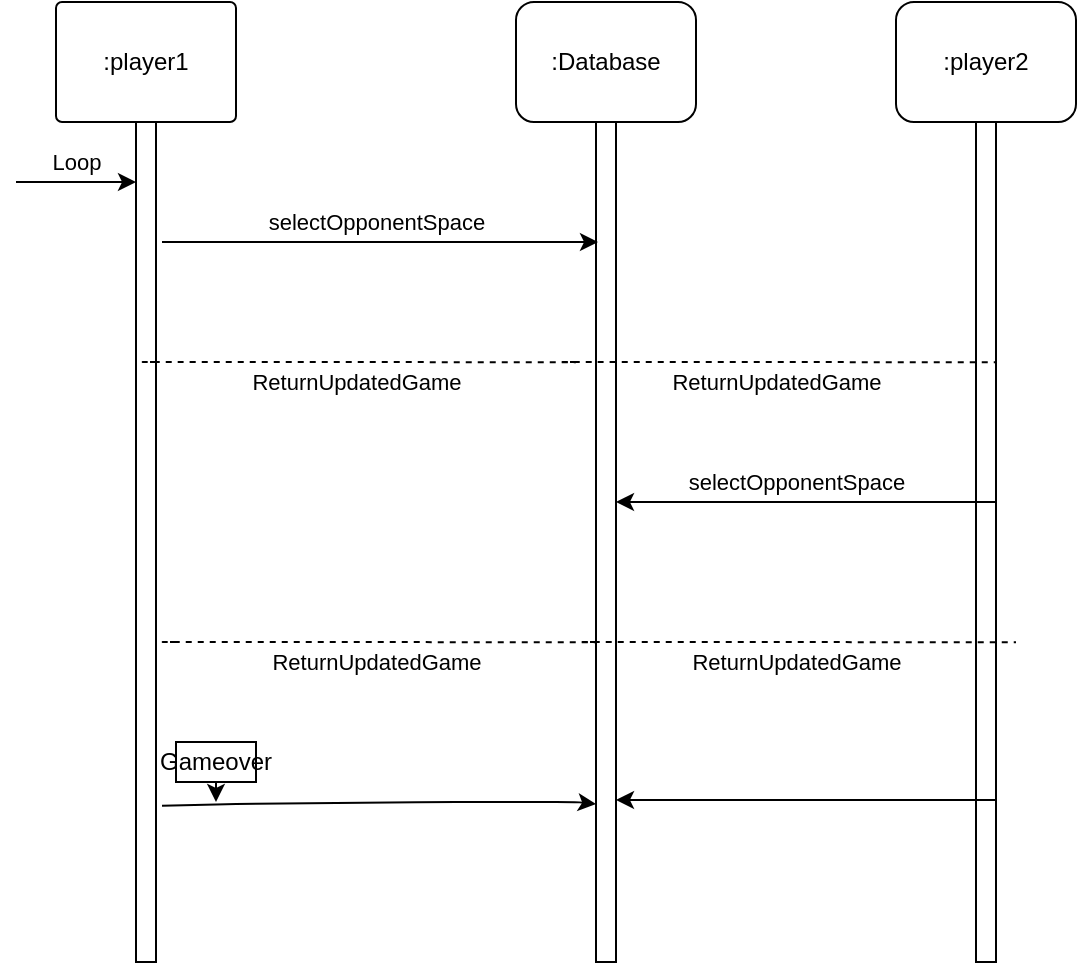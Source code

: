 <mxfile version="14.6.13" type="github">
  <diagram id="kgpKYQtTHZ0yAKxKKP6v" name="Page-1">
    <mxGraphModel dx="536" dy="445" grid="1" gridSize="10" guides="1" tooltips="1" connect="1" arrows="1" fold="1" page="1" pageScale="1" pageWidth="850" pageHeight="1100" math="0" shadow="0">
      <root>
        <mxCell id="0" />
        <mxCell id="1" parent="0" />
        <mxCell id="ORB_UoBOrYPjG_91o_8S-69" value=":player1" style="rounded=1;whiteSpace=wrap;html=1;arcSize=5;" vertex="1" parent="1">
          <mxGeometry x="40" width="90" height="60" as="geometry" />
        </mxCell>
        <mxCell id="ORB_UoBOrYPjG_91o_8S-70" value=":Database" style="rounded=1;whiteSpace=wrap;html=1;" vertex="1" parent="1">
          <mxGeometry x="270" width="90" height="60" as="geometry" />
        </mxCell>
        <mxCell id="ORB_UoBOrYPjG_91o_8S-71" value=":player2" style="rounded=1;whiteSpace=wrap;html=1;" vertex="1" parent="1">
          <mxGeometry x="460" width="90" height="60" as="geometry" />
        </mxCell>
        <mxCell id="ORB_UoBOrYPjG_91o_8S-72" value="" style="rounded=0;whiteSpace=wrap;html=1;" vertex="1" parent="1">
          <mxGeometry x="310" y="60" width="10" height="420" as="geometry" />
        </mxCell>
        <mxCell id="ORB_UoBOrYPjG_91o_8S-73" value="" style="rounded=0;whiteSpace=wrap;html=1;" vertex="1" parent="1">
          <mxGeometry x="80" y="60" width="10" height="420" as="geometry" />
        </mxCell>
        <mxCell id="ORB_UoBOrYPjG_91o_8S-74" value="" style="rounded=0;whiteSpace=wrap;html=1;" vertex="1" parent="1">
          <mxGeometry x="500" y="60" width="10" height="420" as="geometry" />
        </mxCell>
        <mxCell id="ORB_UoBOrYPjG_91o_8S-75" value="" style="endArrow=classic;html=1;" edge="1" parent="1">
          <mxGeometry width="50" height="50" relative="1" as="geometry">
            <mxPoint x="93" y="120" as="sourcePoint" />
            <mxPoint x="311" y="120" as="targetPoint" />
            <Array as="points">
              <mxPoint x="150" y="120" />
            </Array>
          </mxGeometry>
        </mxCell>
        <mxCell id="ORB_UoBOrYPjG_91o_8S-83" value="ReturnUpdatedGame" style="endArrow=none;dashed=1;html=1;entryX=0;entryY=0.765;entryDx=0;entryDy=0;entryPerimeter=0;" edge="1" parent="1">
          <mxGeometry x="0.043" y="-10" width="50" height="50" relative="1" as="geometry">
            <mxPoint x="90" y="180" as="sourcePoint" />
            <mxPoint x="300" y="180.1" as="targetPoint" />
            <Array as="points">
              <mxPoint x="80" y="180" />
              <mxPoint x="100" y="180" />
            </Array>
            <mxPoint as="offset" />
          </mxGeometry>
        </mxCell>
        <mxCell id="ORB_UoBOrYPjG_91o_8S-84" value="selectOpponentSpace" style="endArrow=classic;html=1;exitX=0;exitY=0.5;exitDx=0;exitDy=0;entryX=1;entryY=0.5;entryDx=0;entryDy=0;" edge="1" parent="1">
          <mxGeometry x="0.053" y="-10" width="50" height="50" relative="1" as="geometry">
            <mxPoint x="510" y="250" as="sourcePoint" />
            <mxPoint x="320" y="250" as="targetPoint" />
            <Array as="points">
              <mxPoint x="430" y="250" />
            </Array>
            <mxPoint as="offset" />
          </mxGeometry>
        </mxCell>
        <mxCell id="ORB_UoBOrYPjG_91o_8S-85" value="selectOpponentSpace" style="endArrow=classic;html=1;exitX=0;exitY=0.5;exitDx=0;exitDy=0;entryX=1;entryY=0.5;entryDx=0;entryDy=0;" edge="1" parent="1">
          <mxGeometry x="1" y="-313" width="50" height="50" relative="1" as="geometry">
            <mxPoint x="510" y="399" as="sourcePoint" />
            <mxPoint x="320" y="399" as="targetPoint" />
            <Array as="points" />
            <mxPoint x="-120" y="24" as="offset" />
          </mxGeometry>
        </mxCell>
        <mxCell id="ORB_UoBOrYPjG_91o_8S-86" value="ReturnUpdatedGame" style="endArrow=none;dashed=1;html=1;entryX=0;entryY=0.765;entryDx=0;entryDy=0;entryPerimeter=0;" edge="1" parent="1">
          <mxGeometry x="0.043" y="-10" width="50" height="50" relative="1" as="geometry">
            <mxPoint x="300" y="180" as="sourcePoint" />
            <mxPoint x="510" y="180.1" as="targetPoint" />
            <Array as="points">
              <mxPoint x="290" y="180" />
              <mxPoint x="310" y="180" />
            </Array>
            <mxPoint as="offset" />
          </mxGeometry>
        </mxCell>
        <mxCell id="ORB_UoBOrYPjG_91o_8S-87" value="ReturnUpdatedGame" style="endArrow=none;dashed=1;html=1;entryX=0;entryY=0.765;entryDx=0;entryDy=0;entryPerimeter=0;" edge="1" parent="1">
          <mxGeometry x="0.043" y="-10" width="50" height="50" relative="1" as="geometry">
            <mxPoint x="310" y="320" as="sourcePoint" />
            <mxPoint x="520" y="320.1" as="targetPoint" />
            <Array as="points">
              <mxPoint x="300" y="320" />
            </Array>
            <mxPoint as="offset" />
          </mxGeometry>
        </mxCell>
        <mxCell id="ORB_UoBOrYPjG_91o_8S-88" value="ReturnUpdatedGame" style="endArrow=none;dashed=1;html=1;entryX=0;entryY=0.765;entryDx=0;entryDy=0;entryPerimeter=0;" edge="1" parent="1">
          <mxGeometry x="0.043" y="-10" width="50" height="50" relative="1" as="geometry">
            <mxPoint x="100" y="320" as="sourcePoint" />
            <mxPoint x="310" y="320.1" as="targetPoint" />
            <Array as="points">
              <mxPoint x="90" y="320" />
            </Array>
            <mxPoint as="offset" />
          </mxGeometry>
        </mxCell>
        <mxCell id="ORB_UoBOrYPjG_91o_8S-89" value="Loop" style="endArrow=classic;html=1;" edge="1" parent="1">
          <mxGeometry y="10" width="50" height="50" relative="1" as="geometry">
            <mxPoint x="20" y="90" as="sourcePoint" />
            <mxPoint x="80" y="90" as="targetPoint" />
            <mxPoint as="offset" />
          </mxGeometry>
        </mxCell>
        <mxCell id="ORB_UoBOrYPjG_91o_8S-94" value="" style="endArrow=classic;html=1;entryX=0;entryY=0.812;entryDx=0;entryDy=0;entryPerimeter=0;exitX=1.3;exitY=0.814;exitDx=0;exitDy=0;exitPerimeter=0;" edge="1" parent="1" source="ORB_UoBOrYPjG_91o_8S-73" target="ORB_UoBOrYPjG_91o_8S-72">
          <mxGeometry width="50" height="50" relative="1" as="geometry">
            <mxPoint x="100" y="380" as="sourcePoint" />
            <mxPoint x="300" y="380" as="targetPoint" />
            <Array as="points">
              <mxPoint x="130" y="401" />
              <mxPoint x="230" y="400" />
              <mxPoint x="300" y="400" />
            </Array>
          </mxGeometry>
        </mxCell>
        <mxCell id="ORB_UoBOrYPjG_91o_8S-96" style="edgeStyle=orthogonalEdgeStyle;rounded=0;orthogonalLoop=1;jettySize=auto;html=1;exitX=0.75;exitY=0;exitDx=0;exitDy=0;" edge="1" parent="1" source="ORB_UoBOrYPjG_91o_8S-95">
          <mxGeometry relative="1" as="geometry">
            <mxPoint x="120" y="400" as="targetPoint" />
          </mxGeometry>
        </mxCell>
        <mxCell id="ORB_UoBOrYPjG_91o_8S-95" value="Gameover" style="rounded=0;whiteSpace=wrap;html=1;" vertex="1" parent="1">
          <mxGeometry x="100" y="370" width="40" height="20" as="geometry" />
        </mxCell>
      </root>
    </mxGraphModel>
  </diagram>
</mxfile>
